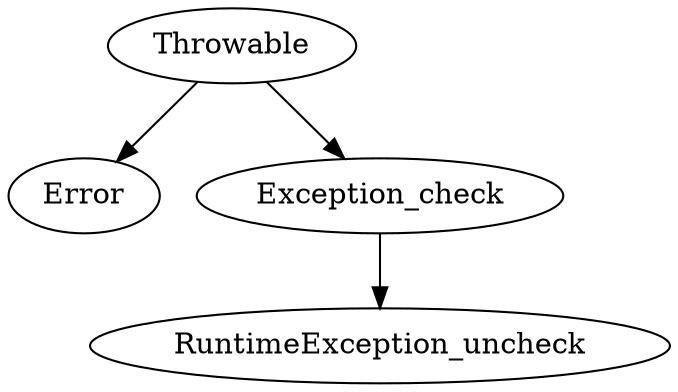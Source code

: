 digraph {

	 node [shape=circle shape="ellipse"  ]
		Throwable
	 Throwable -> {Error Exception_check }

	{ edge [shape="ellipse"]
		Exception_check -> RuntimeException_uncheck
	}
}